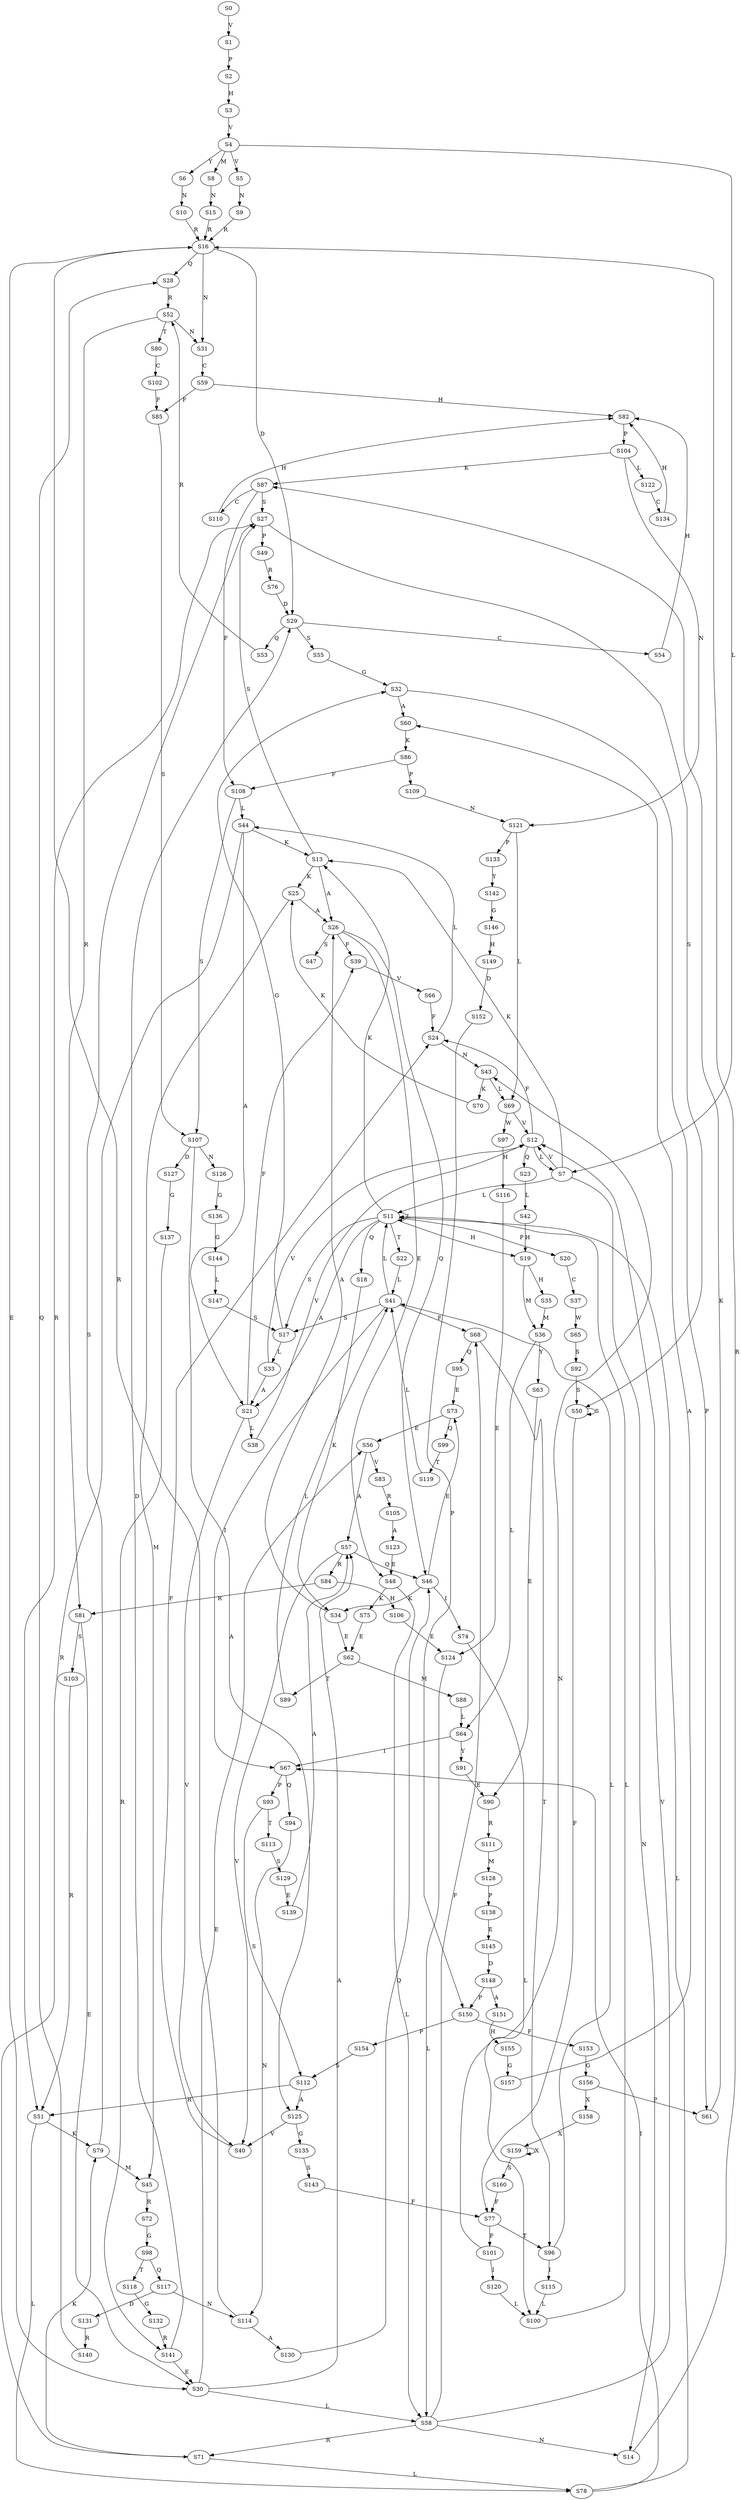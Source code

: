 strict digraph  {
	S0 -> S1 [ label = V ];
	S1 -> S2 [ label = P ];
	S2 -> S3 [ label = H ];
	S3 -> S4 [ label = V ];
	S4 -> S5 [ label = V ];
	S4 -> S6 [ label = Y ];
	S4 -> S7 [ label = L ];
	S4 -> S8 [ label = M ];
	S5 -> S9 [ label = N ];
	S6 -> S10 [ label = N ];
	S7 -> S11 [ label = L ];
	S7 -> S12 [ label = V ];
	S7 -> S13 [ label = K ];
	S7 -> S14 [ label = N ];
	S8 -> S15 [ label = N ];
	S9 -> S16 [ label = R ];
	S10 -> S16 [ label = R ];
	S11 -> S13 [ label = K ];
	S11 -> S17 [ label = S ];
	S11 -> S18 [ label = Q ];
	S11 -> S19 [ label = H ];
	S11 -> S11 [ label = L ];
	S11 -> S20 [ label = P ];
	S11 -> S21 [ label = A ];
	S11 -> S22 [ label = T ];
	S12 -> S7 [ label = L ];
	S12 -> S23 [ label = Q ];
	S12 -> S24 [ label = F ];
	S13 -> S25 [ label = K ];
	S13 -> S26 [ label = A ];
	S13 -> S27 [ label = S ];
	S14 -> S16 [ label = R ];
	S15 -> S16 [ label = R ];
	S16 -> S28 [ label = Q ];
	S16 -> S29 [ label = D ];
	S16 -> S30 [ label = E ];
	S16 -> S31 [ label = N ];
	S17 -> S32 [ label = G ];
	S17 -> S33 [ label = L ];
	S18 -> S34 [ label = K ];
	S19 -> S35 [ label = H ];
	S19 -> S36 [ label = M ];
	S20 -> S37 [ label = C ];
	S21 -> S38 [ label = L ];
	S21 -> S39 [ label = F ];
	S21 -> S40 [ label = V ];
	S22 -> S41 [ label = L ];
	S23 -> S42 [ label = L ];
	S24 -> S43 [ label = N ];
	S24 -> S44 [ label = L ];
	S25 -> S45 [ label = M ];
	S25 -> S26 [ label = A ];
	S26 -> S46 [ label = Q ];
	S26 -> S39 [ label = F ];
	S26 -> S47 [ label = S ];
	S26 -> S48 [ label = E ];
	S27 -> S49 [ label = P ];
	S27 -> S50 [ label = S ];
	S27 -> S51 [ label = R ];
	S28 -> S52 [ label = R ];
	S29 -> S53 [ label = Q ];
	S29 -> S54 [ label = C ];
	S29 -> S55 [ label = S ];
	S30 -> S56 [ label = E ];
	S30 -> S57 [ label = A ];
	S30 -> S58 [ label = L ];
	S31 -> S59 [ label = C ];
	S32 -> S60 [ label = A ];
	S32 -> S61 [ label = P ];
	S33 -> S21 [ label = A ];
	S33 -> S12 [ label = V ];
	S34 -> S62 [ label = E ];
	S34 -> S26 [ label = A ];
	S35 -> S36 [ label = M ];
	S36 -> S63 [ label = Y ];
	S36 -> S64 [ label = L ];
	S37 -> S65 [ label = W ];
	S38 -> S12 [ label = V ];
	S39 -> S66 [ label = V ];
	S40 -> S24 [ label = F ];
	S41 -> S11 [ label = L ];
	S41 -> S67 [ label = I ];
	S41 -> S68 [ label = F ];
	S41 -> S17 [ label = S ];
	S42 -> S19 [ label = H ];
	S43 -> S69 [ label = L ];
	S43 -> S70 [ label = K ];
	S44 -> S13 [ label = K ];
	S44 -> S21 [ label = A ];
	S44 -> S71 [ label = R ];
	S45 -> S72 [ label = R ];
	S46 -> S34 [ label = K ];
	S46 -> S73 [ label = E ];
	S46 -> S74 [ label = I ];
	S48 -> S58 [ label = L ];
	S48 -> S75 [ label = K ];
	S49 -> S76 [ label = R ];
	S50 -> S77 [ label = F ];
	S50 -> S50 [ label = S ];
	S51 -> S78 [ label = L ];
	S51 -> S79 [ label = K ];
	S52 -> S80 [ label = T ];
	S52 -> S81 [ label = R ];
	S52 -> S31 [ label = N ];
	S53 -> S52 [ label = R ];
	S54 -> S82 [ label = H ];
	S55 -> S32 [ label = G ];
	S56 -> S57 [ label = A ];
	S56 -> S83 [ label = V ];
	S57 -> S84 [ label = R ];
	S57 -> S40 [ label = V ];
	S57 -> S46 [ label = Q ];
	S58 -> S71 [ label = R ];
	S58 -> S68 [ label = F ];
	S58 -> S12 [ label = V ];
	S58 -> S14 [ label = N ];
	S59 -> S82 [ label = H ];
	S59 -> S85 [ label = F ];
	S60 -> S86 [ label = K ];
	S61 -> S87 [ label = K ];
	S62 -> S88 [ label = M ];
	S62 -> S89 [ label = T ];
	S63 -> S90 [ label = E ];
	S64 -> S67 [ label = I ];
	S64 -> S91 [ label = Y ];
	S65 -> S92 [ label = S ];
	S66 -> S24 [ label = F ];
	S67 -> S93 [ label = P ];
	S67 -> S94 [ label = Q ];
	S68 -> S95 [ label = Q ];
	S68 -> S96 [ label = T ];
	S69 -> S97 [ label = W ];
	S69 -> S12 [ label = V ];
	S70 -> S25 [ label = K ];
	S71 -> S78 [ label = L ];
	S71 -> S79 [ label = K ];
	S72 -> S98 [ label = G ];
	S73 -> S56 [ label = E ];
	S73 -> S99 [ label = Q ];
	S74 -> S100 [ label = L ];
	S75 -> S62 [ label = E ];
	S76 -> S29 [ label = D ];
	S77 -> S96 [ label = T ];
	S77 -> S101 [ label = F ];
	S78 -> S11 [ label = L ];
	S78 -> S67 [ label = I ];
	S79 -> S27 [ label = S ];
	S79 -> S45 [ label = M ];
	S80 -> S102 [ label = C ];
	S81 -> S103 [ label = S ];
	S81 -> S30 [ label = E ];
	S82 -> S104 [ label = P ];
	S83 -> S105 [ label = R ];
	S84 -> S106 [ label = H ];
	S84 -> S81 [ label = R ];
	S85 -> S107 [ label = S ];
	S86 -> S108 [ label = F ];
	S86 -> S109 [ label = P ];
	S87 -> S27 [ label = S ];
	S87 -> S110 [ label = C ];
	S87 -> S108 [ label = F ];
	S88 -> S64 [ label = L ];
	S89 -> S41 [ label = L ];
	S90 -> S111 [ label = R ];
	S91 -> S90 [ label = E ];
	S92 -> S50 [ label = S ];
	S93 -> S112 [ label = S ];
	S93 -> S113 [ label = T ];
	S94 -> S114 [ label = N ];
	S95 -> S73 [ label = E ];
	S96 -> S41 [ label = L ];
	S96 -> S115 [ label = I ];
	S97 -> S116 [ label = H ];
	S98 -> S117 [ label = Q ];
	S98 -> S118 [ label = T ];
	S99 -> S119 [ label = T ];
	S100 -> S11 [ label = L ];
	S101 -> S43 [ label = N ];
	S101 -> S120 [ label = I ];
	S102 -> S85 [ label = F ];
	S103 -> S51 [ label = R ];
	S104 -> S121 [ label = N ];
	S104 -> S87 [ label = K ];
	S104 -> S122 [ label = L ];
	S105 -> S123 [ label = A ];
	S106 -> S124 [ label = E ];
	S107 -> S125 [ label = A ];
	S107 -> S126 [ label = N ];
	S107 -> S127 [ label = D ];
	S108 -> S107 [ label = S ];
	S108 -> S44 [ label = L ];
	S109 -> S121 [ label = N ];
	S110 -> S82 [ label = H ];
	S111 -> S128 [ label = M ];
	S112 -> S125 [ label = A ];
	S112 -> S51 [ label = R ];
	S113 -> S129 [ label = S ];
	S114 -> S16 [ label = R ];
	S114 -> S130 [ label = A ];
	S115 -> S100 [ label = L ];
	S116 -> S124 [ label = E ];
	S117 -> S114 [ label = N ];
	S117 -> S131 [ label = D ];
	S118 -> S132 [ label = G ];
	S119 -> S41 [ label = L ];
	S120 -> S100 [ label = L ];
	S121 -> S69 [ label = L ];
	S121 -> S133 [ label = P ];
	S122 -> S134 [ label = C ];
	S123 -> S48 [ label = E ];
	S124 -> S58 [ label = L ];
	S125 -> S40 [ label = V ];
	S125 -> S135 [ label = G ];
	S126 -> S136 [ label = G ];
	S127 -> S137 [ label = G ];
	S128 -> S138 [ label = P ];
	S129 -> S139 [ label = E ];
	S130 -> S46 [ label = Q ];
	S131 -> S140 [ label = R ];
	S132 -> S141 [ label = R ];
	S133 -> S142 [ label = Y ];
	S134 -> S82 [ label = H ];
	S135 -> S143 [ label = S ];
	S136 -> S144 [ label = G ];
	S137 -> S141 [ label = R ];
	S138 -> S145 [ label = E ];
	S139 -> S57 [ label = A ];
	S140 -> S28 [ label = Q ];
	S141 -> S30 [ label = E ];
	S141 -> S29 [ label = D ];
	S142 -> S146 [ label = G ];
	S143 -> S77 [ label = F ];
	S144 -> S147 [ label = L ];
	S145 -> S148 [ label = D ];
	S146 -> S149 [ label = H ];
	S147 -> S17 [ label = S ];
	S148 -> S150 [ label = P ];
	S148 -> S151 [ label = A ];
	S149 -> S152 [ label = D ];
	S150 -> S153 [ label = F ];
	S150 -> S154 [ label = P ];
	S151 -> S155 [ label = H ];
	S152 -> S150 [ label = P ];
	S153 -> S156 [ label = G ];
	S154 -> S112 [ label = S ];
	S155 -> S157 [ label = G ];
	S156 -> S61 [ label = P ];
	S156 -> S158 [ label = X ];
	S157 -> S60 [ label = A ];
	S158 -> S159 [ label = X ];
	S159 -> S160 [ label = S ];
	S159 -> S159 [ label = X ];
	S160 -> S77 [ label = F ];
}
